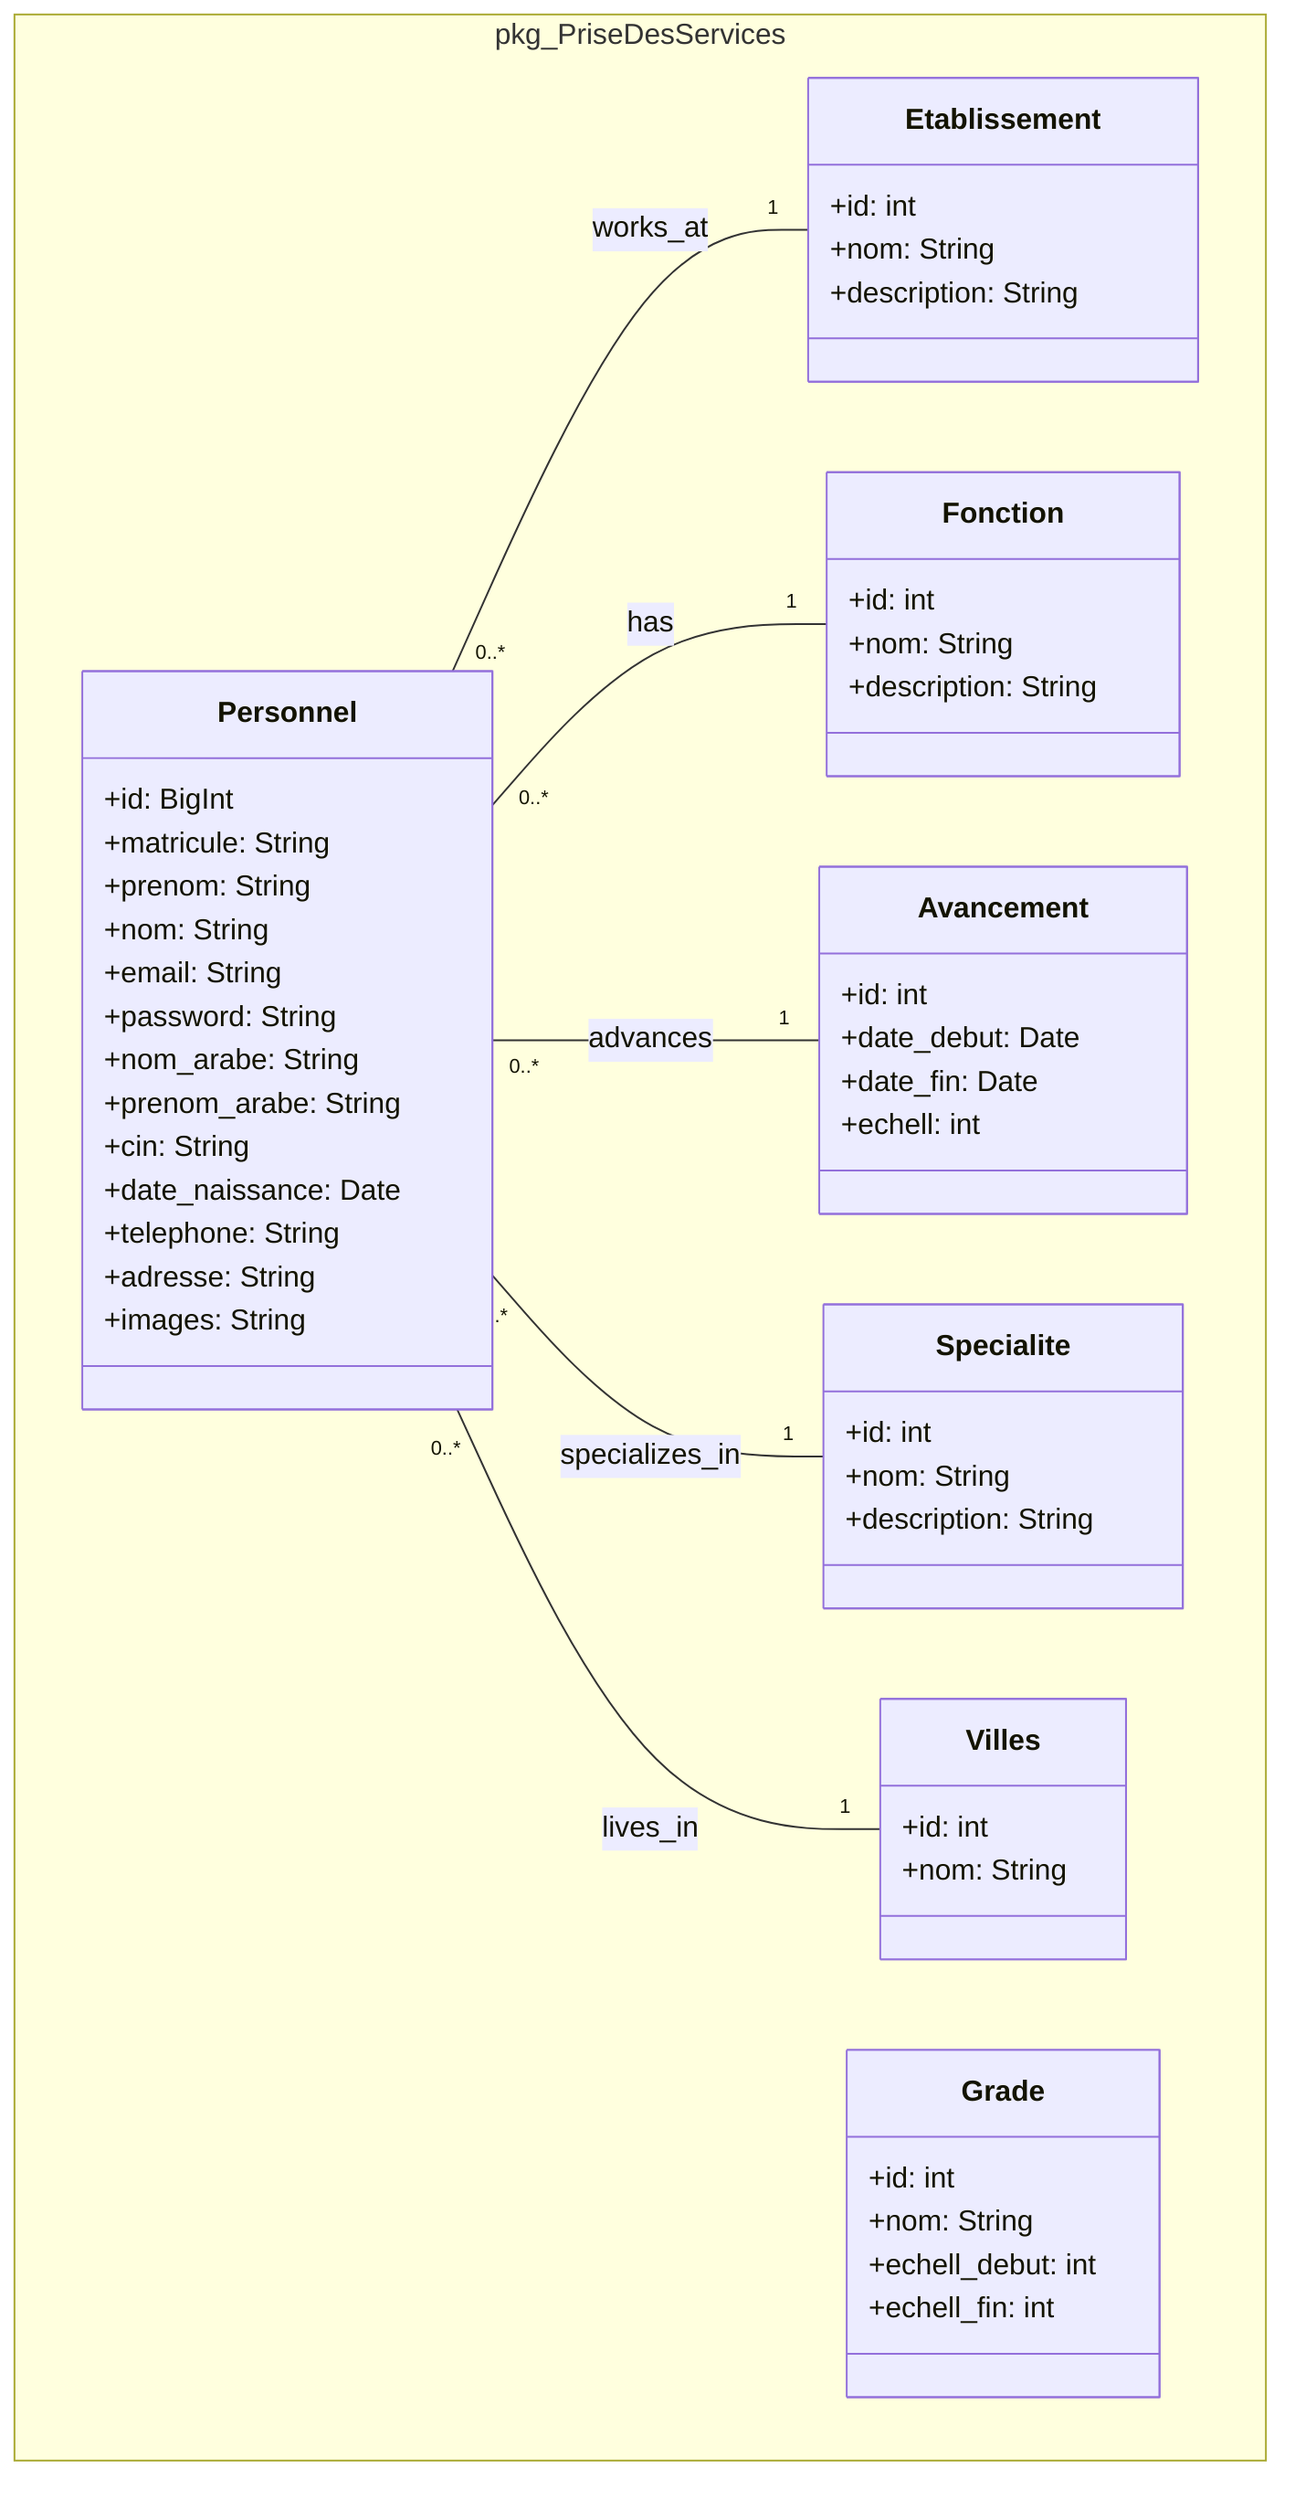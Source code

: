 classDiagram
    direction TB

namespace pkg_PriseDesServices {
    class Personnel {
        +id: BigInt
        +matricule: String
        +prenom: String
        +nom: String
        +email: String
        +password: String
        +nom_arabe: String
        +prenom_arabe: String
        +cin: String
        +date_naissance: Date
        +telephone: String
        +adresse: String
        +images: String
    }

    class Etablissement {
        +id: int
        +nom: String
        +description: String
    }

    class Grade {
        +id: int
        +nom: String
        +echell_debut: int
        +echell_fin: int
    }

    class Fonction {
        +id: int
        +nom: String
        +description: String
    }

    class Avancement {
        +id: int
        +date_debut: Date
        +date_fin: Date
        +echell: int
    }

    class Specialite {
        +id: int
        +nom: String
        +description: String
    }

    class Villes {
        +id: int
        +nom: String
    }
}

Personnel "0..*" -- "1" Etablissement: works_at
Personnel "0..*" -- "1" Fonction: has
Personnel "0..*" -- "1" Avancement: advances
Personnel "0..*" -- "1" Specialite: specializes_in
Personnel "0..*" -- "1" Villes: lives_in